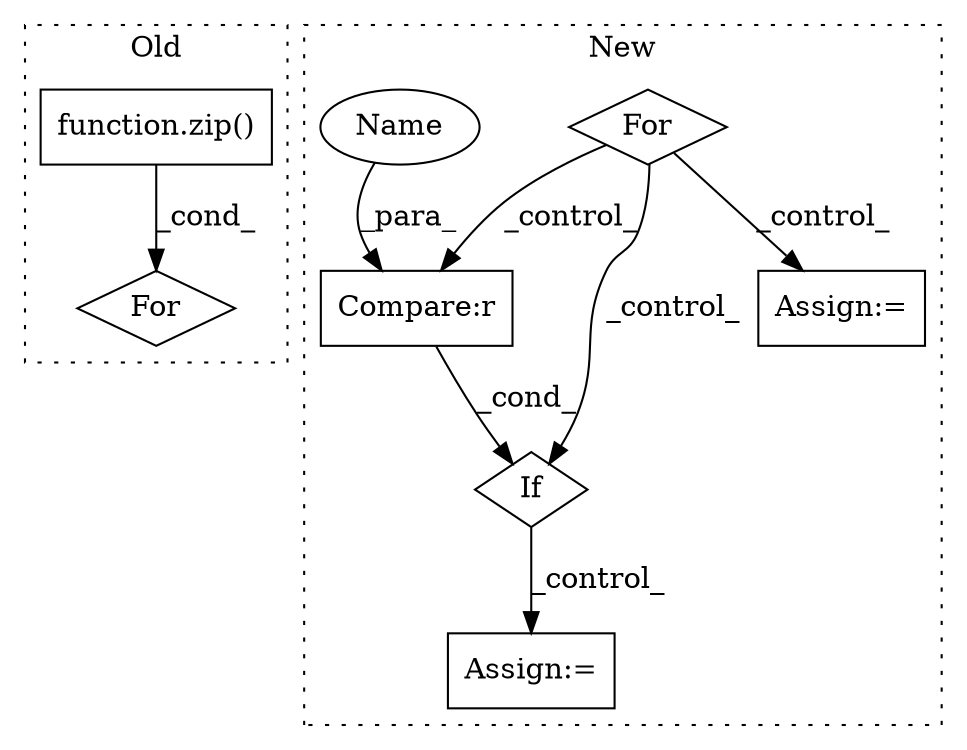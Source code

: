 digraph G {
subgraph cluster0 {
1 [label="function.zip()" a="75" s="10877,10901" l="4,1" shape="box"];
4 [label="For" a="107" s="10851,10902" l="4,18" shape="diamond"];
label = "Old";
style="dotted";
}
subgraph cluster1 {
2 [label="For" a="107" s="11530,11552" l="4,10" shape="diamond"];
3 [label="Assign:=" a="68" s="11791" l="3" shape="box"];
5 [label="Assign:=" a="68" s="11740" l="3" shape="box"];
6 [label="If" a="96" s="11703" l="3" shape="diamond"];
7 [label="Compare:r" a="40" s="11706" l="12" shape="box"];
8 [label="Name" a="87" s="11706" l="4" shape="ellipse"];
label = "New";
style="dotted";
}
1 -> 4 [label="_cond_"];
2 -> 7 [label="_control_"];
2 -> 3 [label="_control_"];
2 -> 6 [label="_control_"];
6 -> 5 [label="_control_"];
7 -> 6 [label="_cond_"];
8 -> 7 [label="_para_"];
}